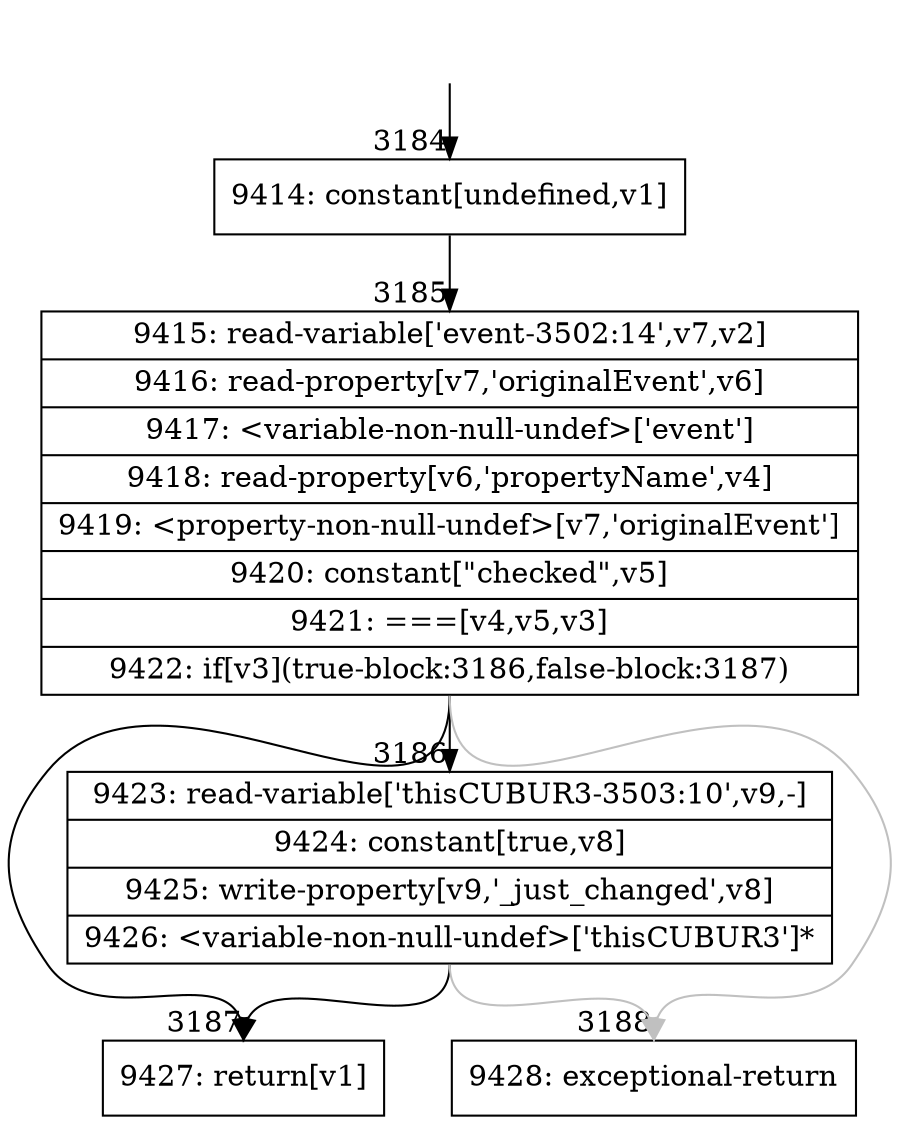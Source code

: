 digraph {
rankdir="TD"
BB_entry199[shape=none,label=""];
BB_entry199 -> BB3184 [tailport=s, headport=n, headlabel="    3184"]
BB3184 [shape=record label="{9414: constant[undefined,v1]}" ] 
BB3184 -> BB3185 [tailport=s, headport=n, headlabel="      3185"]
BB3185 [shape=record label="{9415: read-variable['event-3502:14',v7,v2]|9416: read-property[v7,'originalEvent',v6]|9417: \<variable-non-null-undef\>['event']|9418: read-property[v6,'propertyName',v4]|9419: \<property-non-null-undef\>[v7,'originalEvent']|9420: constant[\"checked\",v5]|9421: ===[v4,v5,v3]|9422: if[v3](true-block:3186,false-block:3187)}" ] 
BB3185 -> BB3186 [tailport=s, headport=n, headlabel="      3186"]
BB3185 -> BB3187 [tailport=s, headport=n, headlabel="      3187"]
BB3185 -> BB3188 [tailport=s, headport=n, color=gray, headlabel="      3188"]
BB3186 [shape=record label="{9423: read-variable['thisCUBUR3-3503:10',v9,-]|9424: constant[true,v8]|9425: write-property[v9,'_just_changed',v8]|9426: \<variable-non-null-undef\>['thisCUBUR3']*}" ] 
BB3186 -> BB3187 [tailport=s, headport=n]
BB3186 -> BB3188 [tailport=s, headport=n, color=gray]
BB3187 [shape=record label="{9427: return[v1]}" ] 
BB3188 [shape=record label="{9428: exceptional-return}" ] 
}
